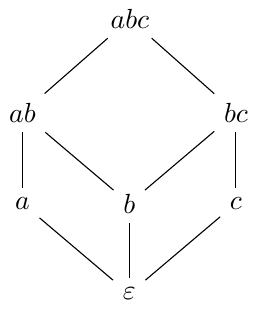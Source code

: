 \documentclass[tikz]{standalone}
\usetikzlibrary{calc, positioning}
\begin{document}
\begin{tikzpicture}
    \node (abc) at (0,0) {$abc$};
    \node (ab) [below left=2em and 2em of abc] {$ab$};
    \node (bc) [below right=2em and 2em of abc] {$bc$};
    \node (a) [below=2em of ab] {$a$};
    \node (c) [below=2em of bc] {$c$};
    \node (b) at ($(a) !.5! (c)$) {$b$};
    \node (e) [below=2em of b] {$\varepsilon$};

    \foreach \Source/\Target in {%
        e/a,
        e/b,
        e/c,
        a/ab,
        b/ab,
        b/bc,
        c/bc,
        ab/abc,
        bc/abc}
        \draw (\Source) to (\Target);
\end{tikzpicture}
\end{document}
